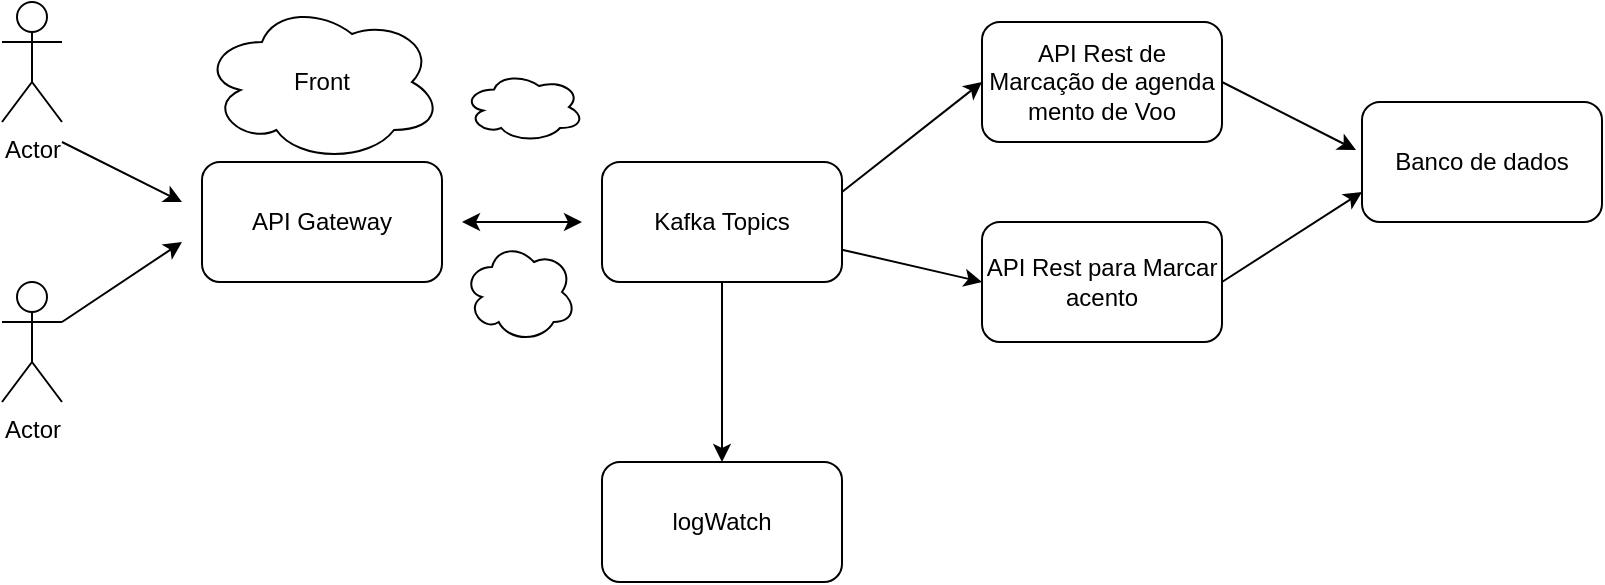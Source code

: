 <mxfile version="20.7.3" type="device"><diagram id="3nVSn2d7EO4Z8tYX2cjV" name="Página-1"><mxGraphModel dx="880" dy="484" grid="1" gridSize="10" guides="1" tooltips="1" connect="1" arrows="1" fold="1" page="1" pageScale="1" pageWidth="827" pageHeight="1169" math="0" shadow="0"><root><mxCell id="0"/><mxCell id="1" parent="0"/><mxCell id="Vr06nvoKPbUdETow_ZkH-1" value="API Rest de Marcação de agenda mento de Voo" style="rounded=1;whiteSpace=wrap;html=1;" vertex="1" parent="1"><mxGeometry x="550" y="90" width="120" height="60" as="geometry"/></mxCell><mxCell id="Vr06nvoKPbUdETow_ZkH-3" value="Banco de dados" style="rounded=1;whiteSpace=wrap;html=1;" vertex="1" parent="1"><mxGeometry x="740" y="130" width="120" height="60" as="geometry"/></mxCell><mxCell id="Vr06nvoKPbUdETow_ZkH-4" value="API Rest para Marcar acento" style="rounded=1;whiteSpace=wrap;html=1;" vertex="1" parent="1"><mxGeometry x="550" y="190" width="120" height="60" as="geometry"/></mxCell><mxCell id="Vr06nvoKPbUdETow_ZkH-5" value="logWatch" style="rounded=1;whiteSpace=wrap;html=1;" vertex="1" parent="1"><mxGeometry x="360" y="310" width="120" height="60" as="geometry"/></mxCell><mxCell id="Vr06nvoKPbUdETow_ZkH-6" value="Kafka Topics" style="rounded=1;whiteSpace=wrap;html=1;" vertex="1" parent="1"><mxGeometry x="360" y="160" width="120" height="60" as="geometry"/></mxCell><mxCell id="Vr06nvoKPbUdETow_ZkH-7" value="Actor" style="shape=umlActor;verticalLabelPosition=bottom;verticalAlign=top;html=1;outlineConnect=0;" vertex="1" parent="1"><mxGeometry x="60" y="80" width="30" height="60" as="geometry"/></mxCell><mxCell id="Vr06nvoKPbUdETow_ZkH-10" value="Actor" style="shape=umlActor;verticalLabelPosition=bottom;verticalAlign=top;html=1;outlineConnect=0;" vertex="1" parent="1"><mxGeometry x="60" y="220" width="30" height="60" as="geometry"/></mxCell><mxCell id="Vr06nvoKPbUdETow_ZkH-11" value="API Gateway" style="rounded=1;whiteSpace=wrap;html=1;" vertex="1" parent="1"><mxGeometry x="160" y="160" width="120" height="60" as="geometry"/></mxCell><mxCell id="Vr06nvoKPbUdETow_ZkH-12" value="" style="endArrow=classic;html=1;rounded=0;" edge="1" parent="1"><mxGeometry width="50" height="50" relative="1" as="geometry"><mxPoint x="90" y="150" as="sourcePoint"/><mxPoint x="150" y="180" as="targetPoint"/></mxGeometry></mxCell><mxCell id="Vr06nvoKPbUdETow_ZkH-13" value="" style="endArrow=classic;html=1;rounded=0;" edge="1" parent="1" source="Vr06nvoKPbUdETow_ZkH-10"><mxGeometry width="50" height="50" relative="1" as="geometry"><mxPoint x="90" y="290" as="sourcePoint"/><mxPoint x="150" y="200" as="targetPoint"/></mxGeometry></mxCell><mxCell id="Vr06nvoKPbUdETow_ZkH-14" value="" style="endArrow=classic;startArrow=classic;html=1;rounded=0;" edge="1" parent="1"><mxGeometry width="50" height="50" relative="1" as="geometry"><mxPoint x="290" y="190" as="sourcePoint"/><mxPoint x="350" y="190" as="targetPoint"/></mxGeometry></mxCell><mxCell id="Vr06nvoKPbUdETow_ZkH-15" value="" style="endArrow=classic;html=1;rounded=0;entryX=0;entryY=0.5;entryDx=0;entryDy=0;exitX=1;exitY=0.25;exitDx=0;exitDy=0;" edge="1" parent="1" source="Vr06nvoKPbUdETow_ZkH-6" target="Vr06nvoKPbUdETow_ZkH-1"><mxGeometry width="50" height="50" relative="1" as="geometry"><mxPoint x="480" y="200" as="sourcePoint"/><mxPoint x="530" y="150" as="targetPoint"/></mxGeometry></mxCell><mxCell id="Vr06nvoKPbUdETow_ZkH-16" value="" style="endArrow=classic;html=1;rounded=0;entryX=0;entryY=0.5;entryDx=0;entryDy=0;entryPerimeter=0;" edge="1" parent="1" source="Vr06nvoKPbUdETow_ZkH-6" target="Vr06nvoKPbUdETow_ZkH-4"><mxGeometry width="50" height="50" relative="1" as="geometry"><mxPoint x="480" y="240" as="sourcePoint"/><mxPoint x="540" y="220" as="targetPoint"/></mxGeometry></mxCell><mxCell id="Vr06nvoKPbUdETow_ZkH-17" value="" style="endArrow=classic;html=1;rounded=0;entryX=-0.025;entryY=0.4;entryDx=0;entryDy=0;entryPerimeter=0;exitX=1;exitY=0.5;exitDx=0;exitDy=0;" edge="1" parent="1" source="Vr06nvoKPbUdETow_ZkH-1" target="Vr06nvoKPbUdETow_ZkH-3"><mxGeometry width="50" height="50" relative="1" as="geometry"><mxPoint x="670" y="150" as="sourcePoint"/><mxPoint x="720" y="100" as="targetPoint"/></mxGeometry></mxCell><mxCell id="Vr06nvoKPbUdETow_ZkH-19" value="" style="endArrow=classic;html=1;rounded=0;entryX=0;entryY=0.75;entryDx=0;entryDy=0;exitX=1;exitY=0.5;exitDx=0;exitDy=0;" edge="1" parent="1" source="Vr06nvoKPbUdETow_ZkH-4" target="Vr06nvoKPbUdETow_ZkH-3"><mxGeometry width="50" height="50" relative="1" as="geometry"><mxPoint x="670" y="240" as="sourcePoint"/><mxPoint x="720" y="190" as="targetPoint"/></mxGeometry></mxCell><mxCell id="Vr06nvoKPbUdETow_ZkH-20" value="" style="endArrow=classic;html=1;rounded=0;entryX=0.5;entryY=0;entryDx=0;entryDy=0;exitX=0.5;exitY=1;exitDx=0;exitDy=0;" edge="1" parent="1" source="Vr06nvoKPbUdETow_ZkH-6" target="Vr06nvoKPbUdETow_ZkH-5"><mxGeometry width="50" height="50" relative="1" as="geometry"><mxPoint x="420" y="270" as="sourcePoint"/><mxPoint x="470" y="220" as="targetPoint"/></mxGeometry></mxCell><mxCell id="Vr06nvoKPbUdETow_ZkH-22" value="Front" style="ellipse;shape=cloud;whiteSpace=wrap;html=1;" vertex="1" parent="1"><mxGeometry x="160" y="80" width="120" height="80" as="geometry"/></mxCell><mxCell id="Vr06nvoKPbUdETow_ZkH-25" value="" style="ellipse;shape=cloud;whiteSpace=wrap;html=1;" vertex="1" parent="1"><mxGeometry x="291" y="115" width="60" height="35" as="geometry"/></mxCell><mxCell id="Vr06nvoKPbUdETow_ZkH-26" value="" style="ellipse;shape=cloud;whiteSpace=wrap;html=1;" vertex="1" parent="1"><mxGeometry x="291" y="200" width="56" height="50" as="geometry"/></mxCell></root></mxGraphModel></diagram></mxfile>